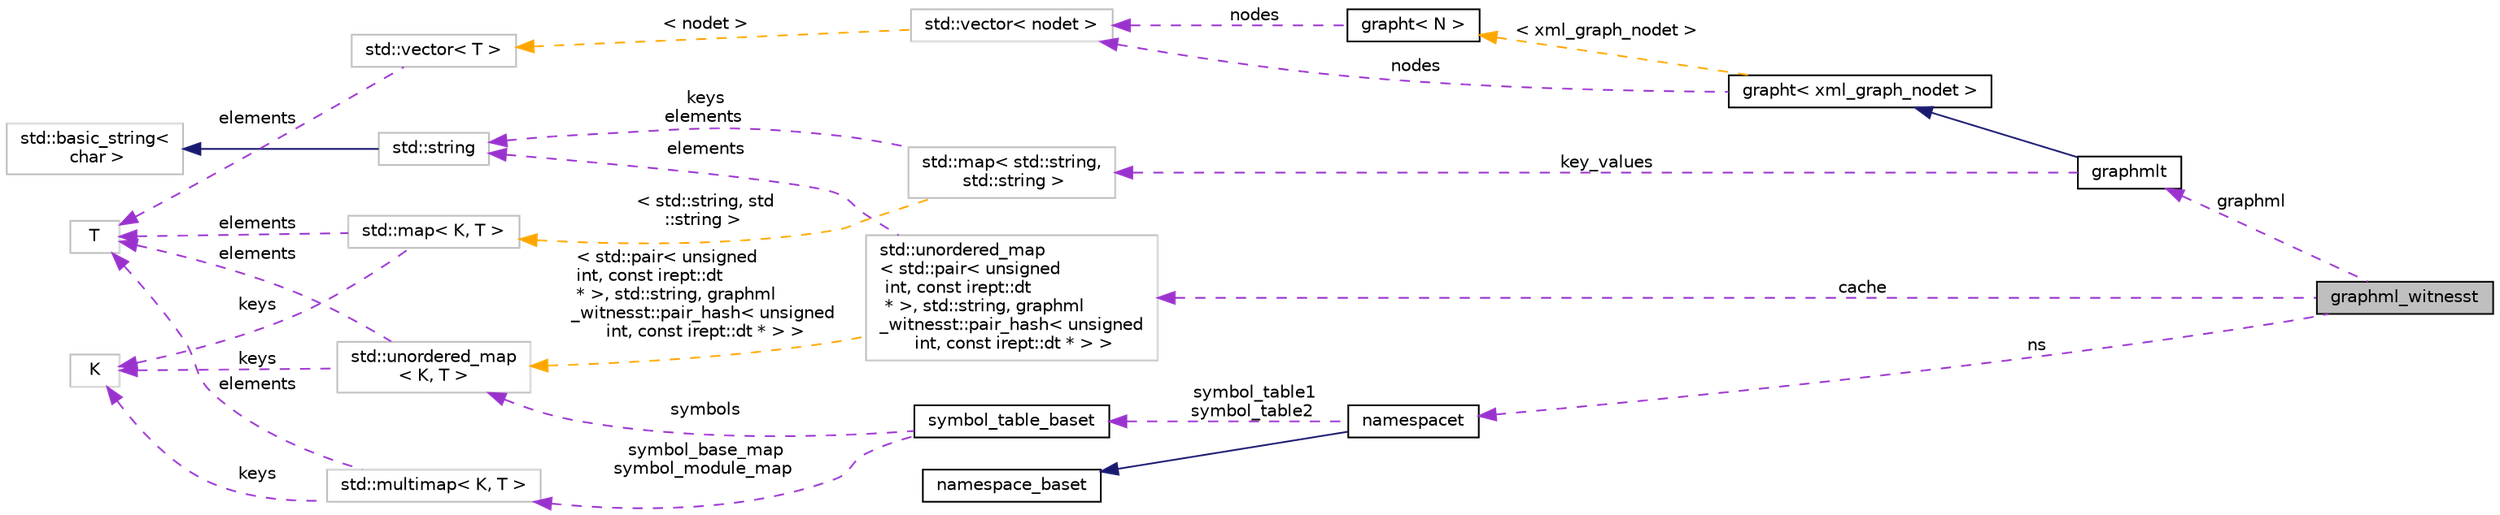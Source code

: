 digraph "graphml_witnesst"
{
 // LATEX_PDF_SIZE
  bgcolor="transparent";
  edge [fontname="Helvetica",fontsize="10",labelfontname="Helvetica",labelfontsize="10"];
  node [fontname="Helvetica",fontsize="10",shape=record];
  rankdir="LR";
  Node1 [label="graphml_witnesst",height=0.2,width=0.4,color="black", fillcolor="grey75", style="filled", fontcolor="black",tooltip=" "];
  Node2 -> Node1 [dir="back",color="darkorchid3",fontsize="10",style="dashed",label=" cache" ,fontname="Helvetica"];
  Node2 [label="std::unordered_map\l\< std::pair\< unsigned\l int, const irept::dt\l * \>, std::string, graphml\l_witnesst::pair_hash\< unsigned\l int, const irept::dt * \> \>",height=0.2,width=0.4,color="grey75",tooltip=" "];
  Node3 -> Node2 [dir="back",color="darkorchid3",fontsize="10",style="dashed",label=" elements" ,fontname="Helvetica"];
  Node3 [label="std::string",height=0.2,width=0.4,color="grey75",tooltip="STL class."];
  Node4 -> Node3 [dir="back",color="midnightblue",fontsize="10",style="solid",fontname="Helvetica"];
  Node4 [label="std::basic_string\<\l char \>",height=0.2,width=0.4,color="grey75",tooltip="STL class."];
  Node5 -> Node2 [dir="back",color="orange",fontsize="10",style="dashed",label=" \< std::pair\< unsigned\l int, const irept::dt\l * \>, std::string, graphml\l_witnesst::pair_hash\< unsigned\l int, const irept::dt * \> \>" ,fontname="Helvetica"];
  Node5 [label="std::unordered_map\l\< K, T \>",height=0.2,width=0.4,color="grey75",tooltip="STL class."];
  Node6 -> Node5 [dir="back",color="darkorchid3",fontsize="10",style="dashed",label=" keys" ,fontname="Helvetica"];
  Node6 [label="K",height=0.2,width=0.4,color="grey75",tooltip=" "];
  Node7 -> Node5 [dir="back",color="darkorchid3",fontsize="10",style="dashed",label=" elements" ,fontname="Helvetica"];
  Node7 [label="T",height=0.2,width=0.4,color="grey75",tooltip=" "];
  Node8 -> Node1 [dir="back",color="darkorchid3",fontsize="10",style="dashed",label=" graphml" ,fontname="Helvetica"];
  Node8 [label="graphmlt",height=0.2,width=0.4,color="black",URL="$classgraphmlt.html",tooltip=" "];
  Node9 -> Node8 [dir="back",color="midnightblue",fontsize="10",style="solid",fontname="Helvetica"];
  Node9 [label="grapht\< xml_graph_nodet \>",height=0.2,width=0.4,color="black",URL="$classgrapht.html",tooltip=" "];
  Node10 -> Node9 [dir="back",color="darkorchid3",fontsize="10",style="dashed",label=" nodes" ,fontname="Helvetica"];
  Node10 [label="std::vector\< nodet \>",height=0.2,width=0.4,color="grey75",tooltip=" "];
  Node11 -> Node10 [dir="back",color="orange",fontsize="10",style="dashed",label=" \< nodet \>" ,fontname="Helvetica"];
  Node11 [label="std::vector\< T \>",height=0.2,width=0.4,color="grey75",tooltip="STL class."];
  Node7 -> Node11 [dir="back",color="darkorchid3",fontsize="10",style="dashed",label=" elements" ,fontname="Helvetica"];
  Node12 -> Node9 [dir="back",color="orange",fontsize="10",style="dashed",label=" \< xml_graph_nodet \>" ,fontname="Helvetica"];
  Node12 [label="grapht\< N \>",height=0.2,width=0.4,color="black",URL="$classgrapht.html",tooltip="A generic directed graph with a parametric node type."];
  Node10 -> Node12 [dir="back",color="darkorchid3",fontsize="10",style="dashed",label=" nodes" ,fontname="Helvetica"];
  Node13 -> Node8 [dir="back",color="darkorchid3",fontsize="10",style="dashed",label=" key_values" ,fontname="Helvetica"];
  Node13 [label="std::map\< std::string,\l std::string \>",height=0.2,width=0.4,color="grey75",tooltip=" "];
  Node3 -> Node13 [dir="back",color="darkorchid3",fontsize="10",style="dashed",label=" keys\nelements" ,fontname="Helvetica"];
  Node14 -> Node13 [dir="back",color="orange",fontsize="10",style="dashed",label=" \< std::string, std\l::string \>" ,fontname="Helvetica"];
  Node14 [label="std::map\< K, T \>",height=0.2,width=0.4,color="grey75",tooltip="STL class."];
  Node6 -> Node14 [dir="back",color="darkorchid3",fontsize="10",style="dashed",label=" keys" ,fontname="Helvetica"];
  Node7 -> Node14 [dir="back",color="darkorchid3",fontsize="10",style="dashed",label=" elements" ,fontname="Helvetica"];
  Node15 -> Node1 [dir="back",color="darkorchid3",fontsize="10",style="dashed",label=" ns" ,fontname="Helvetica"];
  Node15 [label="namespacet",height=0.2,width=0.4,color="black",URL="$classnamespacet.html",tooltip="A namespacet is essentially one or two symbol tables bound together, to allow for symbol lookups in t..."];
  Node16 -> Node15 [dir="back",color="midnightblue",fontsize="10",style="solid",fontname="Helvetica"];
  Node16 [label="namespace_baset",height=0.2,width=0.4,color="black",URL="$classnamespace__baset.html",tooltip="Basic interface for a namespace."];
  Node17 -> Node15 [dir="back",color="darkorchid3",fontsize="10",style="dashed",label=" symbol_table1\nsymbol_table2" ,fontname="Helvetica"];
  Node17 [label="symbol_table_baset",height=0.2,width=0.4,color="black",URL="$classsymbol__table__baset.html",tooltip="The symbol table base class interface."];
  Node18 -> Node17 [dir="back",color="darkorchid3",fontsize="10",style="dashed",label=" symbol_base_map\nsymbol_module_map" ,fontname="Helvetica"];
  Node18 [label="std::multimap\< K, T \>",height=0.2,width=0.4,color="grey75",tooltip="STL class."];
  Node6 -> Node18 [dir="back",color="darkorchid3",fontsize="10",style="dashed",label=" keys" ,fontname="Helvetica"];
  Node7 -> Node18 [dir="back",color="darkorchid3",fontsize="10",style="dashed",label=" elements" ,fontname="Helvetica"];
  Node5 -> Node17 [dir="back",color="darkorchid3",fontsize="10",style="dashed",label=" symbols" ,fontname="Helvetica"];
}

